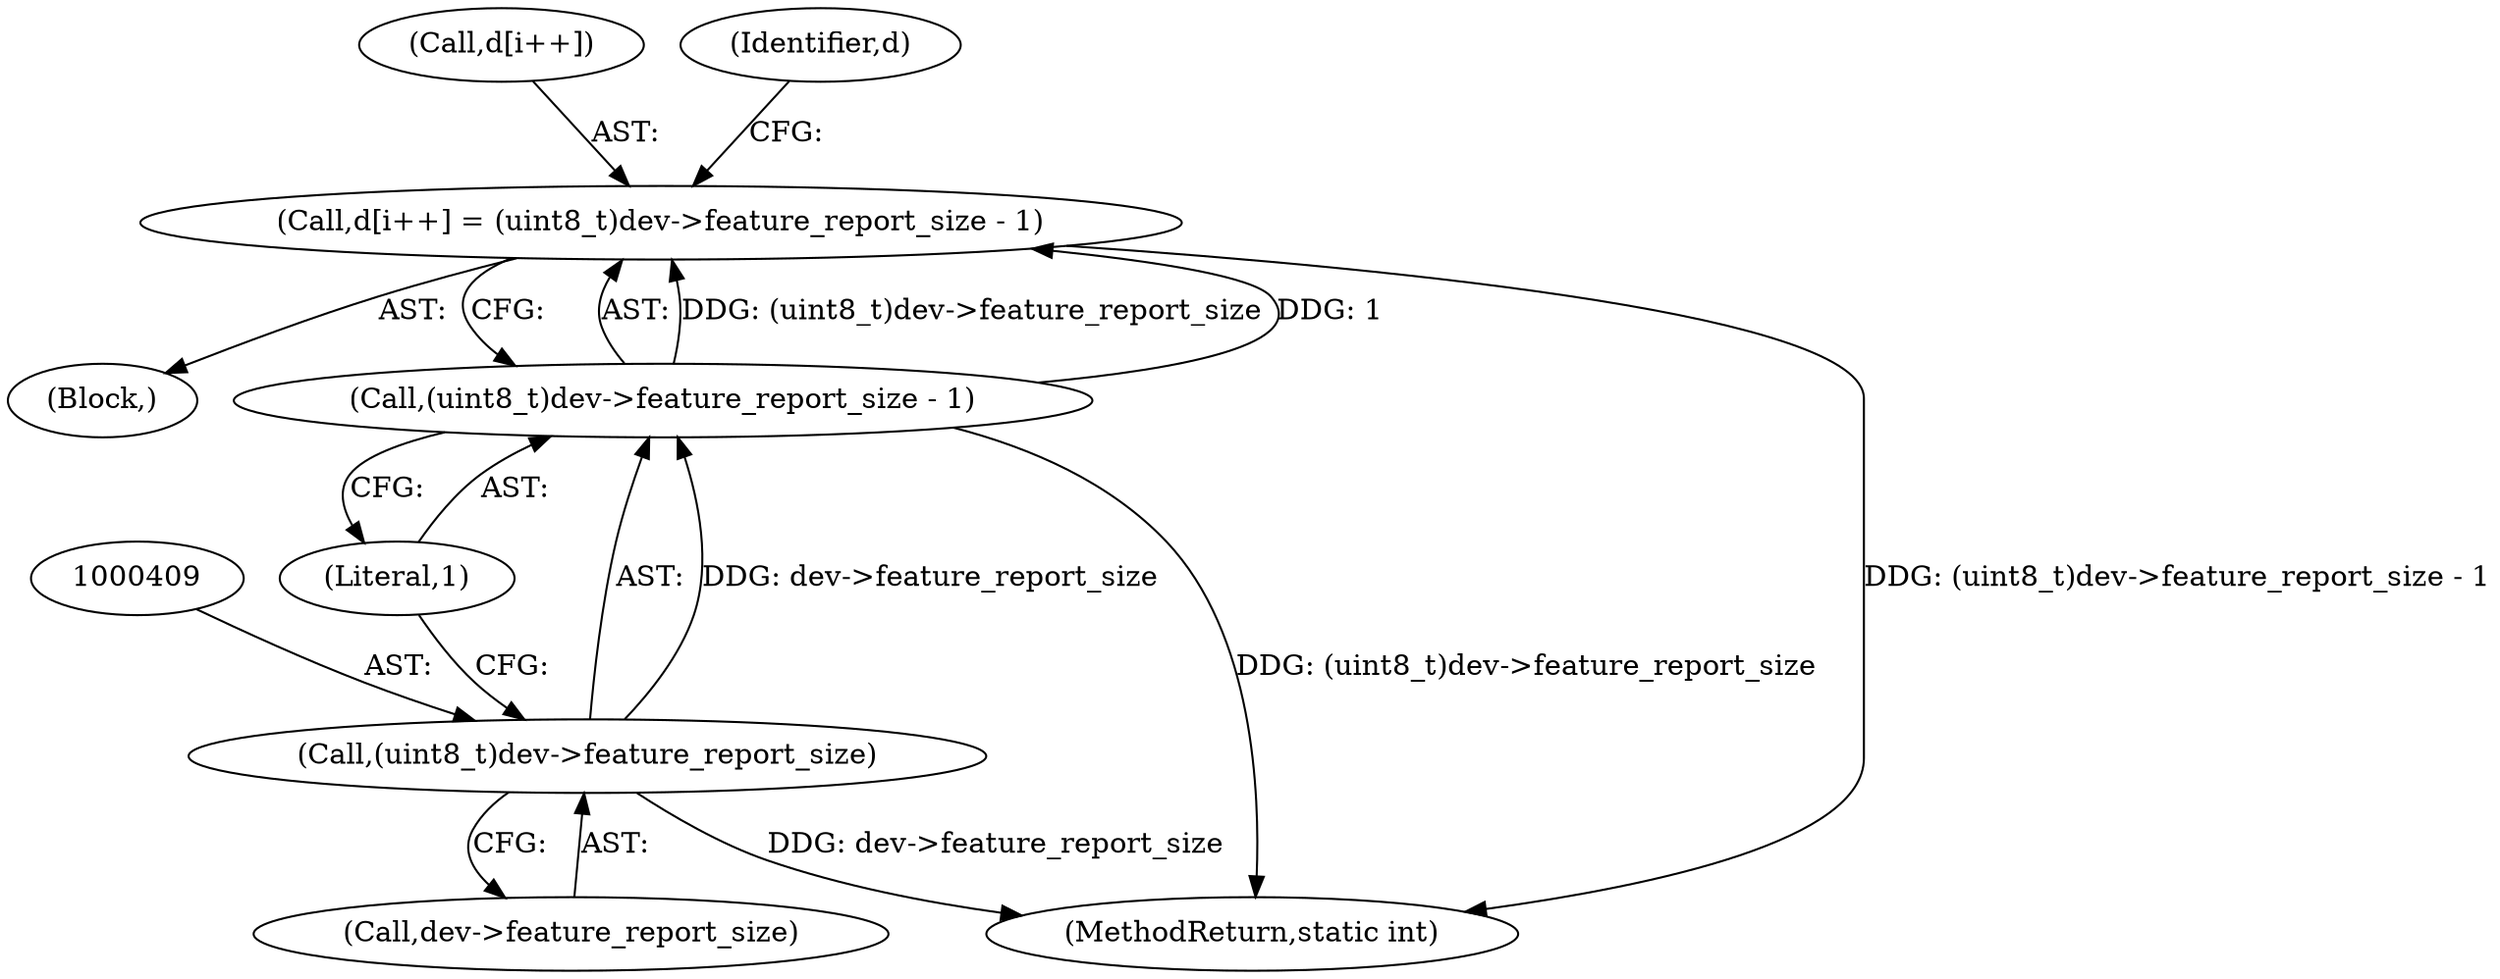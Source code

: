 digraph "1_Chrome_ac149a8d4371c0e01e0934fdd57b09e86f96b5b9_5@array" {
"1000402" [label="(Call,d[i++] = (uint8_t)dev->feature_report_size - 1)"];
"1000407" [label="(Call,(uint8_t)dev->feature_report_size - 1)"];
"1000408" [label="(Call,(uint8_t)dev->feature_report_size)"];
"1000407" [label="(Call,(uint8_t)dev->feature_report_size - 1)"];
"1000408" [label="(Call,(uint8_t)dev->feature_report_size)"];
"1000347" [label="(Block,)"];
"1000402" [label="(Call,d[i++] = (uint8_t)dev->feature_report_size - 1)"];
"1000454" [label="(MethodReturn,static int)"];
"1000413" [label="(Literal,1)"];
"1000403" [label="(Call,d[i++])"];
"1000410" [label="(Call,dev->feature_report_size)"];
"1000416" [label="(Identifier,d)"];
"1000402" -> "1000347"  [label="AST: "];
"1000402" -> "1000407"  [label="CFG: "];
"1000403" -> "1000402"  [label="AST: "];
"1000407" -> "1000402"  [label="AST: "];
"1000416" -> "1000402"  [label="CFG: "];
"1000402" -> "1000454"  [label="DDG: (uint8_t)dev->feature_report_size - 1"];
"1000407" -> "1000402"  [label="DDG: (uint8_t)dev->feature_report_size"];
"1000407" -> "1000402"  [label="DDG: 1"];
"1000407" -> "1000413"  [label="CFG: "];
"1000408" -> "1000407"  [label="AST: "];
"1000413" -> "1000407"  [label="AST: "];
"1000407" -> "1000454"  [label="DDG: (uint8_t)dev->feature_report_size"];
"1000408" -> "1000407"  [label="DDG: dev->feature_report_size"];
"1000408" -> "1000410"  [label="CFG: "];
"1000409" -> "1000408"  [label="AST: "];
"1000410" -> "1000408"  [label="AST: "];
"1000413" -> "1000408"  [label="CFG: "];
"1000408" -> "1000454"  [label="DDG: dev->feature_report_size"];
}
